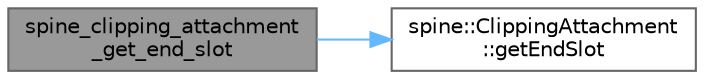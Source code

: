 digraph "spine_clipping_attachment_get_end_slot"
{
 // LATEX_PDF_SIZE
  bgcolor="transparent";
  edge [fontname=Helvetica,fontsize=10,labelfontname=Helvetica,labelfontsize=10];
  node [fontname=Helvetica,fontsize=10,shape=box,height=0.2,width=0.4];
  rankdir="LR";
  Node1 [id="Node000001",label="spine_clipping_attachment\l_get_end_slot",height=0.2,width=0.4,color="gray40", fillcolor="grey60", style="filled", fontcolor="black",tooltip=" "];
  Node1 -> Node2 [id="edge2_Node000001_Node000002",color="steelblue1",style="solid",tooltip=" "];
  Node2 [id="Node000002",label="spine::ClippingAttachment\l::getEndSlot",height=0.2,width=0.4,color="grey40", fillcolor="white", style="filled",URL="$classspine_1_1_clipping_attachment.html#a19debd242f9ddb4eb0eaeefbd4714c92",tooltip=" "];
}
